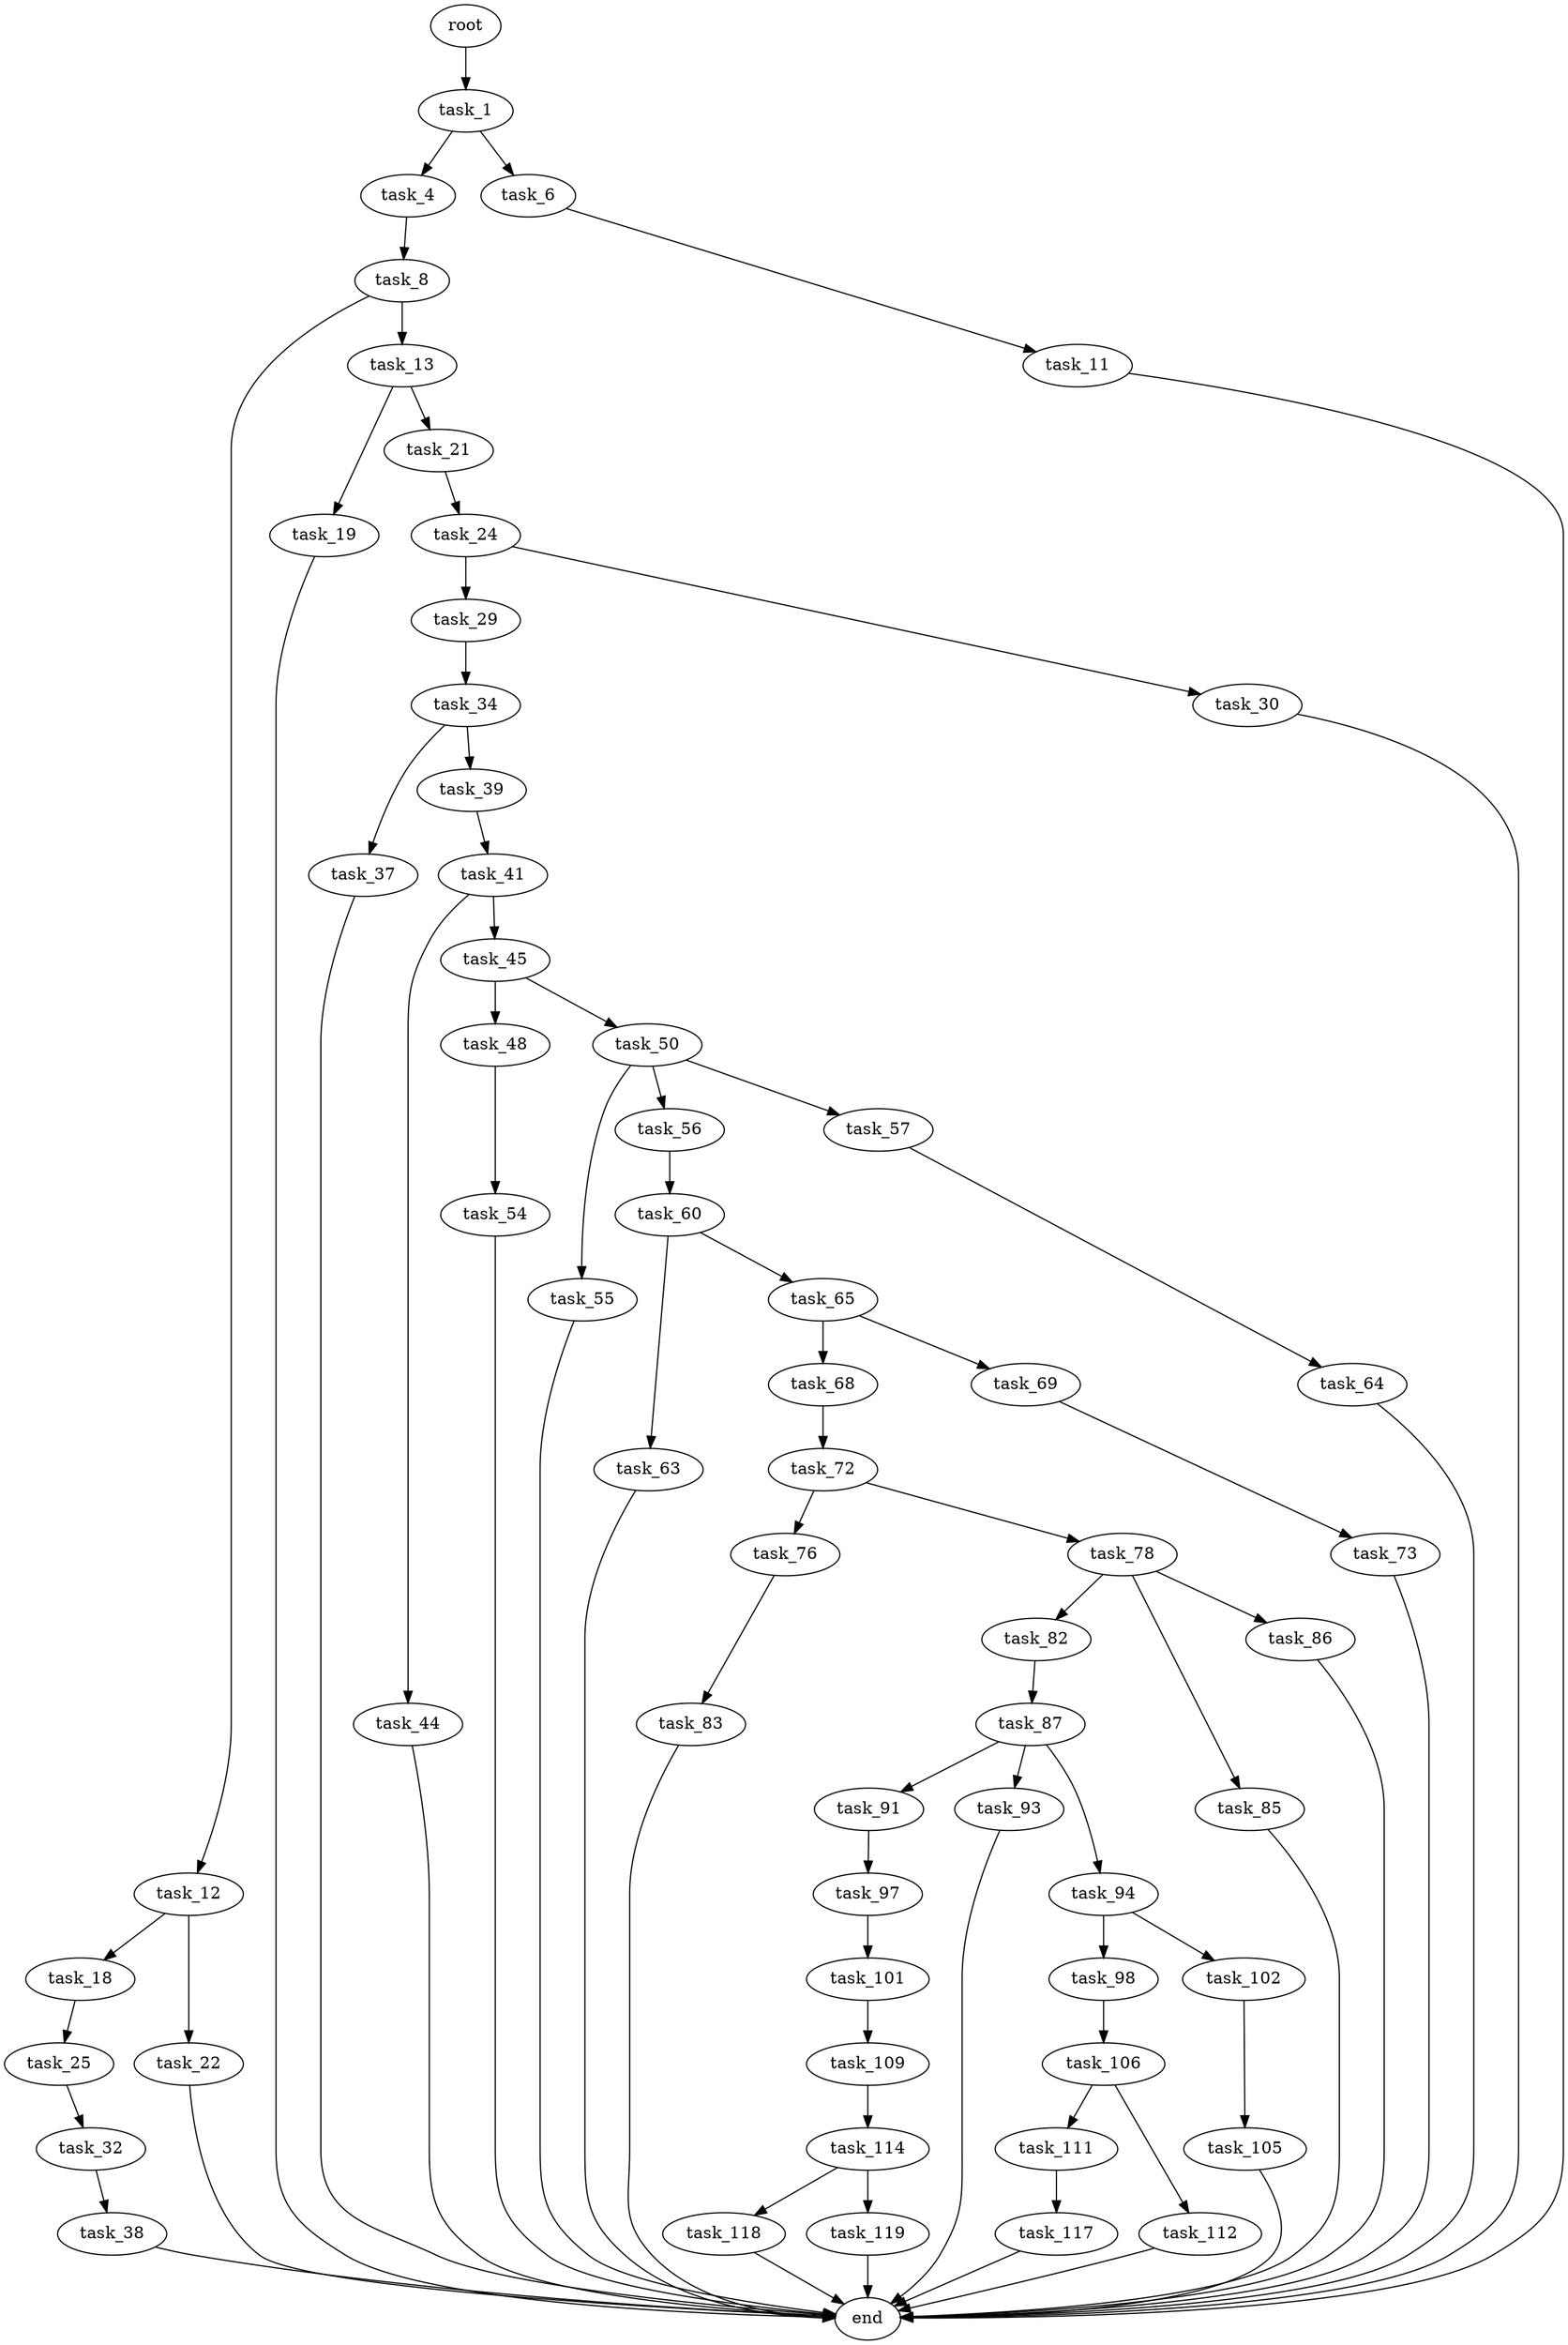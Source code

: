 digraph G {
  root [size="0.000000"];
  task_1 [size="29179412112.000000"];
  task_4 [size="19126676259.000000"];
  task_6 [size="549755813888.000000"];
  task_8 [size="11923400271.000000"];
  task_11 [size="98472635706.000000"];
  task_12 [size="10761229114.000000"];
  task_13 [size="110882549458.000000"];
  end [size="0.000000"];
  task_18 [size="9614883520.000000"];
  task_22 [size="47738586737.000000"];
  task_19 [size="16206482559.000000"];
  task_21 [size="24069523694.000000"];
  task_25 [size="43246656036.000000"];
  task_24 [size="440899445281.000000"];
  task_29 [size="11688831832.000000"];
  task_30 [size="26211591326.000000"];
  task_32 [size="2620106174.000000"];
  task_34 [size="3669698156.000000"];
  task_38 [size="889108587560.000000"];
  task_37 [size="8086579355.000000"];
  task_39 [size="21404204875.000000"];
  task_41 [size="134217728000.000000"];
  task_44 [size="18880124344.000000"];
  task_45 [size="7476576458.000000"];
  task_48 [size="782757789696.000000"];
  task_50 [size="29879052060.000000"];
  task_54 [size="127123217712.000000"];
  task_55 [size="368293445632.000000"];
  task_56 [size="328241607849.000000"];
  task_57 [size="8589934592.000000"];
  task_60 [size="5444450141.000000"];
  task_64 [size="549755813888.000000"];
  task_63 [size="37310402192.000000"];
  task_65 [size="212260808281.000000"];
  task_68 [size="175047968873.000000"];
  task_69 [size="1073741824000.000000"];
  task_72 [size="2924053706.000000"];
  task_73 [size="782757789696.000000"];
  task_76 [size="549755813888.000000"];
  task_78 [size="27301605818.000000"];
  task_83 [size="279728515688.000000"];
  task_82 [size="28991029248.000000"];
  task_85 [size="8589934592.000000"];
  task_86 [size="12576746466.000000"];
  task_87 [size="68719476736.000000"];
  task_91 [size="1073741824000.000000"];
  task_93 [size="549755813888.000000"];
  task_94 [size="10269802688.000000"];
  task_97 [size="231928233984.000000"];
  task_98 [size="616473654560.000000"];
  task_102 [size="549755813888.000000"];
  task_101 [size="33049675138.000000"];
  task_106 [size="32969680672.000000"];
  task_109 [size="21270467647.000000"];
  task_105 [size="243868678651.000000"];
  task_111 [size="231928233984.000000"];
  task_112 [size="481503552207.000000"];
  task_114 [size="16002298788.000000"];
  task_117 [size="1332156931705.000000"];
  task_118 [size="580931884155.000000"];
  task_119 [size="8589934592.000000"];

  root -> task_1 [size="1.000000"];
  task_1 -> task_4 [size="536870912.000000"];
  task_1 -> task_6 [size="536870912.000000"];
  task_4 -> task_8 [size="838860800.000000"];
  task_6 -> task_11 [size="536870912.000000"];
  task_8 -> task_12 [size="411041792.000000"];
  task_8 -> task_13 [size="411041792.000000"];
  task_11 -> end [size="1.000000"];
  task_12 -> task_18 [size="301989888.000000"];
  task_12 -> task_22 [size="301989888.000000"];
  task_13 -> task_19 [size="75497472.000000"];
  task_13 -> task_21 [size="75497472.000000"];
  task_18 -> task_25 [size="209715200.000000"];
  task_22 -> end [size="1.000000"];
  task_19 -> end [size="1.000000"];
  task_21 -> task_24 [size="679477248.000000"];
  task_25 -> task_32 [size="134217728.000000"];
  task_24 -> task_29 [size="411041792.000000"];
  task_24 -> task_30 [size="411041792.000000"];
  task_29 -> task_34 [size="411041792.000000"];
  task_30 -> end [size="1.000000"];
  task_32 -> task_38 [size="75497472.000000"];
  task_34 -> task_37 [size="134217728.000000"];
  task_34 -> task_39 [size="134217728.000000"];
  task_38 -> end [size="1.000000"];
  task_37 -> end [size="1.000000"];
  task_39 -> task_41 [size="411041792.000000"];
  task_41 -> task_44 [size="209715200.000000"];
  task_41 -> task_45 [size="209715200.000000"];
  task_44 -> end [size="1.000000"];
  task_45 -> task_48 [size="301989888.000000"];
  task_45 -> task_50 [size="301989888.000000"];
  task_48 -> task_54 [size="679477248.000000"];
  task_50 -> task_55 [size="536870912.000000"];
  task_50 -> task_56 [size="536870912.000000"];
  task_50 -> task_57 [size="536870912.000000"];
  task_54 -> end [size="1.000000"];
  task_55 -> end [size="1.000000"];
  task_56 -> task_60 [size="301989888.000000"];
  task_57 -> task_64 [size="33554432.000000"];
  task_60 -> task_63 [size="209715200.000000"];
  task_60 -> task_65 [size="209715200.000000"];
  task_64 -> end [size="1.000000"];
  task_63 -> end [size="1.000000"];
  task_65 -> task_68 [size="209715200.000000"];
  task_65 -> task_69 [size="209715200.000000"];
  task_68 -> task_72 [size="301989888.000000"];
  task_69 -> task_73 [size="838860800.000000"];
  task_72 -> task_76 [size="75497472.000000"];
  task_72 -> task_78 [size="75497472.000000"];
  task_73 -> end [size="1.000000"];
  task_76 -> task_83 [size="536870912.000000"];
  task_78 -> task_82 [size="33554432.000000"];
  task_78 -> task_85 [size="33554432.000000"];
  task_78 -> task_86 [size="33554432.000000"];
  task_83 -> end [size="1.000000"];
  task_82 -> task_87 [size="75497472.000000"];
  task_85 -> end [size="1.000000"];
  task_86 -> end [size="1.000000"];
  task_87 -> task_91 [size="134217728.000000"];
  task_87 -> task_93 [size="134217728.000000"];
  task_87 -> task_94 [size="134217728.000000"];
  task_91 -> task_97 [size="838860800.000000"];
  task_93 -> end [size="1.000000"];
  task_94 -> task_98 [size="838860800.000000"];
  task_94 -> task_102 [size="838860800.000000"];
  task_97 -> task_101 [size="301989888.000000"];
  task_98 -> task_106 [size="411041792.000000"];
  task_102 -> task_105 [size="536870912.000000"];
  task_101 -> task_109 [size="536870912.000000"];
  task_106 -> task_111 [size="33554432.000000"];
  task_106 -> task_112 [size="33554432.000000"];
  task_109 -> task_114 [size="33554432.000000"];
  task_105 -> end [size="1.000000"];
  task_111 -> task_117 [size="301989888.000000"];
  task_112 -> end [size="1.000000"];
  task_114 -> task_118 [size="301989888.000000"];
  task_114 -> task_119 [size="301989888.000000"];
  task_117 -> end [size="1.000000"];
  task_118 -> end [size="1.000000"];
  task_119 -> end [size="1.000000"];
}
